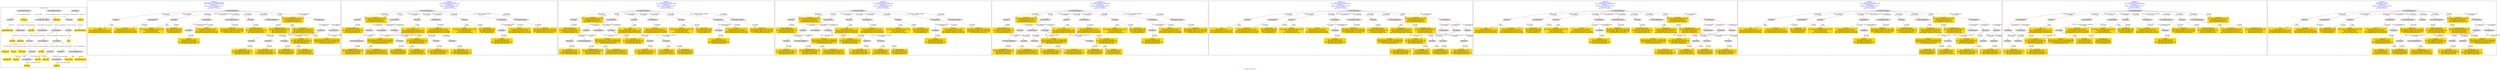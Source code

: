 digraph n0 {
fontcolor="blue"
remincross="true"
label="s04-ima-artworks.xml"
subgraph cluster_0 {
label="1-correct model"
n2[style="filled",color="white",fillcolor="lightgray",label="E38_Image1"];
n3[shape="plaintext",style="filled",fillcolor="gold",label="imageURL"];
n4[style="filled",color="white",fillcolor="lightgray",label="E69_Death1"];
n5[shape="plaintext",style="filled",fillcolor="gold",label="Death_URI"];
n6[style="filled",color="white",fillcolor="lightgray",label="E52_Time-Span1"];
n7[shape="plaintext",style="filled",fillcolor="gold",label="birthDate"];
n8[style="filled",color="white",fillcolor="lightgray",label="E82_Actor_Appellation1"];
n9[shape="plaintext",style="filled",fillcolor="gold",label="artistFirstLast"];
n10[style="filled",color="white",fillcolor="lightgray",label="E55_Type1"];
n11[shape="plaintext",style="filled",fillcolor="gold",label="materialsURI"];
n12[style="filled",color="white",fillcolor="lightgray",label="E74_Group1"];
n13[shape="plaintext",style="filled",fillcolor="gold",label="nationalityURI"];
n14[style="filled",color="white",fillcolor="lightgray",label="E35_Title1"];
n15[shape="plaintext",style="filled",fillcolor="gold",label="title"];
n16[style="filled",color="white",fillcolor="lightgray",label="E8_Acquisition1"];
n17[shape="plaintext",style="filled",fillcolor="gold",label="creditLine"];
n18[style="filled",color="white",fillcolor="lightgray",label="E55_Type3"];
n19[shape="plaintext",style="filled",fillcolor="gold",label="galleryLabelTypeURI"];
n20[style="filled",color="white",fillcolor="lightgray",label="E22_Man-Made_Object1"];
n21[shape="plaintext",style="filled",fillcolor="gold",label="sourceURL"];
n22[shape="plaintext",style="filled",fillcolor="gold",label="materials"];
n23[shape="plaintext",style="filled",fillcolor="gold",label="artistAppellationURI"];
n24[style="filled",color="white",fillcolor="lightgray",label="E33_Linguistic_Object2"];
n25[shape="plaintext",style="filled",fillcolor="gold",label="galleryLabel"];
n26[style="filled",color="white",fillcolor="lightgray",label="E52_Time-Span2"];
n27[shape="plaintext",style="filled",fillcolor="gold",label="deathDate"];
n28[shape="plaintext",style="filled",fillcolor="gold",label="nationality"];
n29[style="filled",color="white",fillcolor="lightgray",label="E52_Time-Span3"];
n30[shape="plaintext",style="filled",fillcolor="gold",label="creationDate"];
n31[style="filled",color="white",fillcolor="lightgray",label="E21_Person1"];
n32[shape="plaintext",style="filled",fillcolor="gold",label="artistURI"];
n33[style="filled",color="white",fillcolor="lightgray",label="E67_Birth1"];
n34[shape="plaintext",style="filled",fillcolor="gold",label="Birth_URI"];
n35[style="filled",color="white",fillcolor="lightgray",label="E54_Dimension1"];
n36[shape="plaintext",style="filled",fillcolor="gold",label="dimensions"];
n37[style="filled",color="white",fillcolor="lightgray",label="E33_Linguistic_Object1"];
n38[shape="plaintext",style="filled",fillcolor="gold",label="provenance"];
n39[style="filled",color="white",fillcolor="lightgray",label="E55_Type2"];
n40[shape="plaintext",style="filled",fillcolor="gold",label="provenanceTypeURI"];
n41[style="filled",color="white",fillcolor="lightgray",label="E12_Production1"];
}
subgraph cluster_1 {
label="candidate 0\nlink coherence:0.03225806451612903\nnode coherence:0.06451612903225806\nconfidence:1.0\nmapping score:0.3842504743833017\ncost:2109.602935\n-precision:0.57-recall:0.44"
n43[style="filled",color="white",fillcolor="lightgray",label="E12_Production1"];
n44[style="filled",color="white",fillcolor="lightgray",label="E21_Person1"];
n45[style="filled",color="white",fillcolor="lightgray",label="E52_Time-Span1"];
n46[style="filled",color="white",fillcolor="lightgray",label="E67_Birth1"];
n47[style="filled",color="white",fillcolor="lightgray",label="E69_Death1"];
n48[style="filled",color="white",fillcolor="lightgray",label="E74_Group1"];
n49[style="filled",color="white",fillcolor="lightgray",label="E22_Man-Made_Object1"];
n50[style="filled",color="white",fillcolor="lightgray",label="E35_Title1"];
n51[style="filled",color="white",fillcolor="lightgray",label="E54_Dimension1"];
n52[style="filled",color="white",fillcolor="lightgray",label="E55_Type1"];
n53[style="filled",color="white",fillcolor="lightgray",label="E8_Acquisition1"];
n54[style="filled",color="white",fillcolor="lightgray",label="E33_Linguistic_Object1"];
n55[style="filled",color="white",fillcolor="lightgray",label="E55_Type2"];
n56[style="filled",color="white",fillcolor="lightgray",label="E82_Actor_Appellation2"];
n57[style="filled",color="white",fillcolor="lightgray",label="E38_Image1"];
n58[shape="plaintext",style="filled",fillcolor="gold",label="nationalityURI\n[E74_Group,classLink,0.71]\n[E55_Type,classLink,0.169]\n[E57_Material,classLink,0.081]\n[E74_Group,label,0.039]"];
n59[shape="plaintext",style="filled",fillcolor="gold",label="artistAppellationURI\n[E82_Actor_Appellation,classLink,0.729]\n[E21_Person,classLink,0.195]\n[E67_Birth,classLink,0.047]\n[E69_Death,classLink,0.029]"];
n60[shape="plaintext",style="filled",fillcolor="gold",label="title\n[E35_Title,label,0.413]\n[E22_Man-Made_Object,P3_has_note,0.203]\n[E22_Man-Made_Object,classLink,0.197]\n[E73_Information_Object,P3_has_note,0.187]"];
n61[shape="plaintext",style="filled",fillcolor="gold",label="materials\n[E29_Design_or_Procedure,P3_has_note,0.331]\n[E57_Material,label,0.286]\n[E55_Type,label,0.284]\n[E57_Material,classLink,0.099]"];
n62[shape="plaintext",style="filled",fillcolor="gold",label="Birth_URI\n[E67_Birth,classLink,0.732]\n[E82_Actor_Appellation,classLink,0.107]\n[E21_Person,classLink,0.083]\n[E69_Death,classLink,0.078]"];
n63[shape="plaintext",style="filled",fillcolor="gold",label="birthDate\n[E52_Time-Span,P82a_begin_of_the_begin,0.446]\n[E52_Time-Span,P82_at_some_time_within,0.359]\n[E52_Time-Span,P82b_end_of_the_end,0.15]\n[E52_Time-Span,label,0.045]"];
n64[shape="plaintext",style="filled",fillcolor="gold",label="artistURI\n[E67_Birth,classLink,0.326]\n[E82_Actor_Appellation,classLink,0.269]\n[E69_Death,classLink,0.207]\n[E21_Person,classLink,0.199]"];
n65[shape="plaintext",style="filled",fillcolor="gold",label="artistFirstLast\n[E82_Actor_Appellation,label,0.637]\n[E22_Man-Made_Object,classLink,0.136]\n[E8_Acquisition,P3_has_note,0.131]\n[E33_Linguistic_Object,P3_has_note,0.096]"];
n66[shape="plaintext",style="filled",fillcolor="gold",label="galleryLabel\n[E73_Information_Object,P3_has_note,0.327]\n[E33_Linguistic_Object,P3_has_note,0.299]\n[E22_Man-Made_Object,P3_has_note,0.273]\n[E21_Person,P3_has_note,0.101]"];
n67[shape="plaintext",style="filled",fillcolor="gold",label="materialsURI\n[E57_Material,classLink,0.429]\n[E55_Type,classLink,0.405]\n[E74_Group,classLink,0.14]\n[E55_Type,label,0.026]"];
n68[shape="plaintext",style="filled",fillcolor="gold",label="galleryLabelTypeURI\n[E55_Type,classLink,0.604]\n[E33_Linguistic_Object,classLink,0.156]\n[E74_Group,classLink,0.124]\n[E57_Material,classLink,0.116]"];
n69[shape="plaintext",style="filled",fillcolor="gold",label="creditLine\n[E8_Acquisition,P3_has_note,0.423]\n[E30_Right,P3_has_note,0.403]\n[E33_Linguistic_Object,P3_has_note,0.09]\n[E22_Man-Made_Object,P3_has_note,0.084]"];
n70[shape="plaintext",style="filled",fillcolor="gold",label="imageURL\n[E38_Image,classLink,0.865]\n[E53_Place,classLink,0.048]\n[E22_Man-Made_Object,classLink,0.044]\n[E67_Birth,classLink,0.043]"];
n71[shape="plaintext",style="filled",fillcolor="gold",label="nationality\n[E74_Group,label,0.522]\n[E74_Group,classLink,0.36]\n[E55_Type,label,0.063]\n[E21_Person,P3_has_note,0.054]"];
n72[shape="plaintext",style="filled",fillcolor="gold",label="sourceURL\n[E22_Man-Made_Object,classLink,0.403]\n[E38_Image,classLink,0.257]\n[E78_Collection,classLink,0.193]\n[E8_Acquisition,P3_has_note,0.147]"];
n73[shape="plaintext",style="filled",fillcolor="gold",label="Death_URI\n[E69_Death,classLink,0.628]\n[E67_Birth,classLink,0.152]\n[E82_Actor_Appellation,classLink,0.125]\n[E21_Person,classLink,0.095]"];
n74[shape="plaintext",style="filled",fillcolor="gold",label="dimensions\n[E54_Dimension,P3_has_note,0.711]\n[E34_Inscription,P3_has_note,0.109]\n[E22_Man-Made_Object,P3_has_note,0.099]\n[E73_Information_Object,P3_has_note,0.081]"];
}
subgraph cluster_2 {
label="candidate 1\nlink coherence:0.03125\nnode coherence:0.06451612903225806\nconfidence:1.0\nmapping score:0.3842504743833017\ncost:2110.565836\n-precision:0.53-recall:0.44"
n76[style="filled",color="white",fillcolor="lightgray",label="E12_Production1"];
n77[style="filled",color="white",fillcolor="lightgray",label="E21_Person1"];
n78[style="filled",color="white",fillcolor="lightgray",label="E39_Actor1"];
n79[style="filled",color="white",fillcolor="lightgray",label="E52_Time-Span1"];
n80[style="filled",color="white",fillcolor="lightgray",label="E67_Birth1"];
n81[style="filled",color="white",fillcolor="lightgray",label="E69_Death1"];
n82[style="filled",color="white",fillcolor="lightgray",label="E74_Group1"];
n83[style="filled",color="white",fillcolor="lightgray",label="E22_Man-Made_Object1"];
n84[style="filled",color="white",fillcolor="lightgray",label="E35_Title1"];
n85[style="filled",color="white",fillcolor="lightgray",label="E54_Dimension1"];
n86[style="filled",color="white",fillcolor="lightgray",label="E55_Type1"];
n87[style="filled",color="white",fillcolor="lightgray",label="E8_Acquisition1"];
n88[style="filled",color="white",fillcolor="lightgray",label="E33_Linguistic_Object1"];
n89[style="filled",color="white",fillcolor="lightgray",label="E55_Type2"];
n90[style="filled",color="white",fillcolor="lightgray",label="E82_Actor_Appellation2"];
n91[style="filled",color="white",fillcolor="lightgray",label="E38_Image1"];
n92[shape="plaintext",style="filled",fillcolor="gold",label="nationalityURI\n[E74_Group,classLink,0.71]\n[E55_Type,classLink,0.169]\n[E57_Material,classLink,0.081]\n[E74_Group,label,0.039]"];
n93[shape="plaintext",style="filled",fillcolor="gold",label="artistAppellationURI\n[E82_Actor_Appellation,classLink,0.729]\n[E21_Person,classLink,0.195]\n[E67_Birth,classLink,0.047]\n[E69_Death,classLink,0.029]"];
n94[shape="plaintext",style="filled",fillcolor="gold",label="title\n[E35_Title,label,0.413]\n[E22_Man-Made_Object,P3_has_note,0.203]\n[E22_Man-Made_Object,classLink,0.197]\n[E73_Information_Object,P3_has_note,0.187]"];
n95[shape="plaintext",style="filled",fillcolor="gold",label="materials\n[E29_Design_or_Procedure,P3_has_note,0.331]\n[E57_Material,label,0.286]\n[E55_Type,label,0.284]\n[E57_Material,classLink,0.099]"];
n96[shape="plaintext",style="filled",fillcolor="gold",label="Birth_URI\n[E67_Birth,classLink,0.732]\n[E82_Actor_Appellation,classLink,0.107]\n[E21_Person,classLink,0.083]\n[E69_Death,classLink,0.078]"];
n97[shape="plaintext",style="filled",fillcolor="gold",label="birthDate\n[E52_Time-Span,P82a_begin_of_the_begin,0.446]\n[E52_Time-Span,P82_at_some_time_within,0.359]\n[E52_Time-Span,P82b_end_of_the_end,0.15]\n[E52_Time-Span,label,0.045]"];
n98[shape="plaintext",style="filled",fillcolor="gold",label="artistURI\n[E67_Birth,classLink,0.326]\n[E82_Actor_Appellation,classLink,0.269]\n[E69_Death,classLink,0.207]\n[E21_Person,classLink,0.199]"];
n99[shape="plaintext",style="filled",fillcolor="gold",label="artistFirstLast\n[E82_Actor_Appellation,label,0.637]\n[E22_Man-Made_Object,classLink,0.136]\n[E8_Acquisition,P3_has_note,0.131]\n[E33_Linguistic_Object,P3_has_note,0.096]"];
n100[shape="plaintext",style="filled",fillcolor="gold",label="galleryLabel\n[E73_Information_Object,P3_has_note,0.327]\n[E33_Linguistic_Object,P3_has_note,0.299]\n[E22_Man-Made_Object,P3_has_note,0.273]\n[E21_Person,P3_has_note,0.101]"];
n101[shape="plaintext",style="filled",fillcolor="gold",label="materialsURI\n[E57_Material,classLink,0.429]\n[E55_Type,classLink,0.405]\n[E74_Group,classLink,0.14]\n[E55_Type,label,0.026]"];
n102[shape="plaintext",style="filled",fillcolor="gold",label="galleryLabelTypeURI\n[E55_Type,classLink,0.604]\n[E33_Linguistic_Object,classLink,0.156]\n[E74_Group,classLink,0.124]\n[E57_Material,classLink,0.116]"];
n103[shape="plaintext",style="filled",fillcolor="gold",label="creditLine\n[E8_Acquisition,P3_has_note,0.423]\n[E30_Right,P3_has_note,0.403]\n[E33_Linguistic_Object,P3_has_note,0.09]\n[E22_Man-Made_Object,P3_has_note,0.084]"];
n104[shape="plaintext",style="filled",fillcolor="gold",label="imageURL\n[E38_Image,classLink,0.865]\n[E53_Place,classLink,0.048]\n[E22_Man-Made_Object,classLink,0.044]\n[E67_Birth,classLink,0.043]"];
n105[shape="plaintext",style="filled",fillcolor="gold",label="nationality\n[E74_Group,label,0.522]\n[E74_Group,classLink,0.36]\n[E55_Type,label,0.063]\n[E21_Person,P3_has_note,0.054]"];
n106[shape="plaintext",style="filled",fillcolor="gold",label="sourceURL\n[E22_Man-Made_Object,classLink,0.403]\n[E38_Image,classLink,0.257]\n[E78_Collection,classLink,0.193]\n[E8_Acquisition,P3_has_note,0.147]"];
n107[shape="plaintext",style="filled",fillcolor="gold",label="Death_URI\n[E69_Death,classLink,0.628]\n[E67_Birth,classLink,0.152]\n[E82_Actor_Appellation,classLink,0.125]\n[E21_Person,classLink,0.095]"];
n108[shape="plaintext",style="filled",fillcolor="gold",label="dimensions\n[E54_Dimension,P3_has_note,0.711]\n[E34_Inscription,P3_has_note,0.109]\n[E22_Man-Made_Object,P3_has_note,0.099]\n[E73_Information_Object,P3_has_note,0.081]"];
}
subgraph cluster_3 {
label="candidate 2\nlink coherence:0.03125\nnode coherence:0.06451612903225806\nconfidence:1.0\nmapping score:0.3842504743833017\ncost:2110.566233\n-precision:0.47-recall:0.39"
n110[style="filled",color="white",fillcolor="lightgray",label="E12_Production1"];
n111[style="filled",color="white",fillcolor="lightgray",label="E21_Person1"];
n112[style="filled",color="white",fillcolor="lightgray",label="E39_Actor1"];
n113[style="filled",color="white",fillcolor="lightgray",label="E52_Time-Span1"];
n114[style="filled",color="white",fillcolor="lightgray",label="E67_Birth1"];
n115[style="filled",color="white",fillcolor="lightgray",label="E74_Group1"];
n116[style="filled",color="white",fillcolor="lightgray",label="E22_Man-Made_Object1"];
n117[style="filled",color="white",fillcolor="lightgray",label="E35_Title1"];
n118[style="filled",color="white",fillcolor="lightgray",label="E54_Dimension1"];
n119[style="filled",color="white",fillcolor="lightgray",label="E55_Type1"];
n120[style="filled",color="white",fillcolor="lightgray",label="E8_Acquisition1"];
n121[style="filled",color="white",fillcolor="lightgray",label="E69_Death1"];
n122[style="filled",color="white",fillcolor="lightgray",label="E33_Linguistic_Object1"];
n123[style="filled",color="white",fillcolor="lightgray",label="E55_Type2"];
n124[style="filled",color="white",fillcolor="lightgray",label="E82_Actor_Appellation2"];
n125[style="filled",color="white",fillcolor="lightgray",label="E38_Image1"];
n126[shape="plaintext",style="filled",fillcolor="gold",label="nationalityURI\n[E74_Group,classLink,0.71]\n[E55_Type,classLink,0.169]\n[E57_Material,classLink,0.081]\n[E74_Group,label,0.039]"];
n127[shape="plaintext",style="filled",fillcolor="gold",label="artistAppellationURI\n[E82_Actor_Appellation,classLink,0.729]\n[E21_Person,classLink,0.195]\n[E67_Birth,classLink,0.047]\n[E69_Death,classLink,0.029]"];
n128[shape="plaintext",style="filled",fillcolor="gold",label="title\n[E35_Title,label,0.413]\n[E22_Man-Made_Object,P3_has_note,0.203]\n[E22_Man-Made_Object,classLink,0.197]\n[E73_Information_Object,P3_has_note,0.187]"];
n129[shape="plaintext",style="filled",fillcolor="gold",label="materials\n[E29_Design_or_Procedure,P3_has_note,0.331]\n[E57_Material,label,0.286]\n[E55_Type,label,0.284]\n[E57_Material,classLink,0.099]"];
n130[shape="plaintext",style="filled",fillcolor="gold",label="Birth_URI\n[E67_Birth,classLink,0.732]\n[E82_Actor_Appellation,classLink,0.107]\n[E21_Person,classLink,0.083]\n[E69_Death,classLink,0.078]"];
n131[shape="plaintext",style="filled",fillcolor="gold",label="birthDate\n[E52_Time-Span,P82a_begin_of_the_begin,0.446]\n[E52_Time-Span,P82_at_some_time_within,0.359]\n[E52_Time-Span,P82b_end_of_the_end,0.15]\n[E52_Time-Span,label,0.045]"];
n132[shape="plaintext",style="filled",fillcolor="gold",label="artistURI\n[E67_Birth,classLink,0.326]\n[E82_Actor_Appellation,classLink,0.269]\n[E69_Death,classLink,0.207]\n[E21_Person,classLink,0.199]"];
n133[shape="plaintext",style="filled",fillcolor="gold",label="artistFirstLast\n[E82_Actor_Appellation,label,0.637]\n[E22_Man-Made_Object,classLink,0.136]\n[E8_Acquisition,P3_has_note,0.131]\n[E33_Linguistic_Object,P3_has_note,0.096]"];
n134[shape="plaintext",style="filled",fillcolor="gold",label="galleryLabel\n[E73_Information_Object,P3_has_note,0.327]\n[E33_Linguistic_Object,P3_has_note,0.299]\n[E22_Man-Made_Object,P3_has_note,0.273]\n[E21_Person,P3_has_note,0.101]"];
n135[shape="plaintext",style="filled",fillcolor="gold",label="materialsURI\n[E57_Material,classLink,0.429]\n[E55_Type,classLink,0.405]\n[E74_Group,classLink,0.14]\n[E55_Type,label,0.026]"];
n136[shape="plaintext",style="filled",fillcolor="gold",label="galleryLabelTypeURI\n[E55_Type,classLink,0.604]\n[E33_Linguistic_Object,classLink,0.156]\n[E74_Group,classLink,0.124]\n[E57_Material,classLink,0.116]"];
n137[shape="plaintext",style="filled",fillcolor="gold",label="creditLine\n[E8_Acquisition,P3_has_note,0.423]\n[E30_Right,P3_has_note,0.403]\n[E33_Linguistic_Object,P3_has_note,0.09]\n[E22_Man-Made_Object,P3_has_note,0.084]"];
n138[shape="plaintext",style="filled",fillcolor="gold",label="imageURL\n[E38_Image,classLink,0.865]\n[E53_Place,classLink,0.048]\n[E22_Man-Made_Object,classLink,0.044]\n[E67_Birth,classLink,0.043]"];
n139[shape="plaintext",style="filled",fillcolor="gold",label="nationality\n[E74_Group,label,0.522]\n[E74_Group,classLink,0.36]\n[E55_Type,label,0.063]\n[E21_Person,P3_has_note,0.054]"];
n140[shape="plaintext",style="filled",fillcolor="gold",label="sourceURL\n[E22_Man-Made_Object,classLink,0.403]\n[E38_Image,classLink,0.257]\n[E78_Collection,classLink,0.193]\n[E8_Acquisition,P3_has_note,0.147]"];
n141[shape="plaintext",style="filled",fillcolor="gold",label="Death_URI\n[E69_Death,classLink,0.628]\n[E67_Birth,classLink,0.152]\n[E82_Actor_Appellation,classLink,0.125]\n[E21_Person,classLink,0.095]"];
n142[shape="plaintext",style="filled",fillcolor="gold",label="dimensions\n[E54_Dimension,P3_has_note,0.711]\n[E34_Inscription,P3_has_note,0.109]\n[E22_Man-Made_Object,P3_has_note,0.099]\n[E73_Information_Object,P3_has_note,0.081]"];
}
subgraph cluster_4 {
label="candidate 3\nlink coherence:0.03125\nnode coherence:0.06451612903225806\nconfidence:1.0\nmapping score:0.3842504743833017\ncost:2110.567939\n-precision:0.47-recall:0.39"
n144[style="filled",color="white",fillcolor="lightgray",label="E12_Production1"];
n145[style="filled",color="white",fillcolor="lightgray",label="E21_Person1"];
n146[style="filled",color="white",fillcolor="lightgray",label="E39_Actor1"];
n147[style="filled",color="white",fillcolor="lightgray",label="E52_Time-Span1"];
n148[style="filled",color="white",fillcolor="lightgray",label="E69_Death1"];
n149[style="filled",color="white",fillcolor="lightgray",label="E74_Group1"];
n150[style="filled",color="white",fillcolor="lightgray",label="E22_Man-Made_Object1"];
n151[style="filled",color="white",fillcolor="lightgray",label="E35_Title1"];
n152[style="filled",color="white",fillcolor="lightgray",label="E54_Dimension1"];
n153[style="filled",color="white",fillcolor="lightgray",label="E55_Type1"];
n154[style="filled",color="white",fillcolor="lightgray",label="E8_Acquisition1"];
n155[style="filled",color="white",fillcolor="lightgray",label="E67_Birth1"];
n156[style="filled",color="white",fillcolor="lightgray",label="E33_Linguistic_Object1"];
n157[style="filled",color="white",fillcolor="lightgray",label="E55_Type2"];
n158[style="filled",color="white",fillcolor="lightgray",label="E82_Actor_Appellation2"];
n159[style="filled",color="white",fillcolor="lightgray",label="E38_Image1"];
n160[shape="plaintext",style="filled",fillcolor="gold",label="nationalityURI\n[E74_Group,classLink,0.71]\n[E55_Type,classLink,0.169]\n[E57_Material,classLink,0.081]\n[E74_Group,label,0.039]"];
n161[shape="plaintext",style="filled",fillcolor="gold",label="artistAppellationURI\n[E82_Actor_Appellation,classLink,0.729]\n[E21_Person,classLink,0.195]\n[E67_Birth,classLink,0.047]\n[E69_Death,classLink,0.029]"];
n162[shape="plaintext",style="filled",fillcolor="gold",label="title\n[E35_Title,label,0.413]\n[E22_Man-Made_Object,P3_has_note,0.203]\n[E22_Man-Made_Object,classLink,0.197]\n[E73_Information_Object,P3_has_note,0.187]"];
n163[shape="plaintext",style="filled",fillcolor="gold",label="materials\n[E29_Design_or_Procedure,P3_has_note,0.331]\n[E57_Material,label,0.286]\n[E55_Type,label,0.284]\n[E57_Material,classLink,0.099]"];
n164[shape="plaintext",style="filled",fillcolor="gold",label="Birth_URI\n[E67_Birth,classLink,0.732]\n[E82_Actor_Appellation,classLink,0.107]\n[E21_Person,classLink,0.083]\n[E69_Death,classLink,0.078]"];
n165[shape="plaintext",style="filled",fillcolor="gold",label="birthDate\n[E52_Time-Span,P82a_begin_of_the_begin,0.446]\n[E52_Time-Span,P82_at_some_time_within,0.359]\n[E52_Time-Span,P82b_end_of_the_end,0.15]\n[E52_Time-Span,label,0.045]"];
n166[shape="plaintext",style="filled",fillcolor="gold",label="artistURI\n[E67_Birth,classLink,0.326]\n[E82_Actor_Appellation,classLink,0.269]\n[E69_Death,classLink,0.207]\n[E21_Person,classLink,0.199]"];
n167[shape="plaintext",style="filled",fillcolor="gold",label="artistFirstLast\n[E82_Actor_Appellation,label,0.637]\n[E22_Man-Made_Object,classLink,0.136]\n[E8_Acquisition,P3_has_note,0.131]\n[E33_Linguistic_Object,P3_has_note,0.096]"];
n168[shape="plaintext",style="filled",fillcolor="gold",label="galleryLabel\n[E73_Information_Object,P3_has_note,0.327]\n[E33_Linguistic_Object,P3_has_note,0.299]\n[E22_Man-Made_Object,P3_has_note,0.273]\n[E21_Person,P3_has_note,0.101]"];
n169[shape="plaintext",style="filled",fillcolor="gold",label="materialsURI\n[E57_Material,classLink,0.429]\n[E55_Type,classLink,0.405]\n[E74_Group,classLink,0.14]\n[E55_Type,label,0.026]"];
n170[shape="plaintext",style="filled",fillcolor="gold",label="galleryLabelTypeURI\n[E55_Type,classLink,0.604]\n[E33_Linguistic_Object,classLink,0.156]\n[E74_Group,classLink,0.124]\n[E57_Material,classLink,0.116]"];
n171[shape="plaintext",style="filled",fillcolor="gold",label="creditLine\n[E8_Acquisition,P3_has_note,0.423]\n[E30_Right,P3_has_note,0.403]\n[E33_Linguistic_Object,P3_has_note,0.09]\n[E22_Man-Made_Object,P3_has_note,0.084]"];
n172[shape="plaintext",style="filled",fillcolor="gold",label="imageURL\n[E38_Image,classLink,0.865]\n[E53_Place,classLink,0.048]\n[E22_Man-Made_Object,classLink,0.044]\n[E67_Birth,classLink,0.043]"];
n173[shape="plaintext",style="filled",fillcolor="gold",label="nationality\n[E74_Group,label,0.522]\n[E74_Group,classLink,0.36]\n[E55_Type,label,0.063]\n[E21_Person,P3_has_note,0.054]"];
n174[shape="plaintext",style="filled",fillcolor="gold",label="sourceURL\n[E22_Man-Made_Object,classLink,0.403]\n[E38_Image,classLink,0.257]\n[E78_Collection,classLink,0.193]\n[E8_Acquisition,P3_has_note,0.147]"];
n175[shape="plaintext",style="filled",fillcolor="gold",label="Death_URI\n[E69_Death,classLink,0.628]\n[E67_Birth,classLink,0.152]\n[E82_Actor_Appellation,classLink,0.125]\n[E21_Person,classLink,0.095]"];
n176[shape="plaintext",style="filled",fillcolor="gold",label="dimensions\n[E54_Dimension,P3_has_note,0.711]\n[E34_Inscription,P3_has_note,0.109]\n[E22_Man-Made_Object,P3_has_note,0.099]\n[E73_Information_Object,P3_has_note,0.081]"];
}
subgraph cluster_5 {
label="candidate 4\nlink coherence:0.03125\nnode coherence:0.06451612903225806\nconfidence:1.0\nmapping score:0.3842504743833017\ncost:2110.568335\n-precision:0.4-recall:0.33"
n178[style="filled",color="white",fillcolor="lightgray",label="E12_Production1"];
n179[style="filled",color="white",fillcolor="lightgray",label="E21_Person1"];
n180[style="filled",color="white",fillcolor="lightgray",label="E39_Actor1"];
n181[style="filled",color="white",fillcolor="lightgray",label="E52_Time-Span1"];
n182[style="filled",color="white",fillcolor="lightgray",label="E74_Group1"];
n183[style="filled",color="white",fillcolor="lightgray",label="E22_Man-Made_Object1"];
n184[style="filled",color="white",fillcolor="lightgray",label="E35_Title1"];
n185[style="filled",color="white",fillcolor="lightgray",label="E54_Dimension1"];
n186[style="filled",color="white",fillcolor="lightgray",label="E55_Type1"];
n187[style="filled",color="white",fillcolor="lightgray",label="E8_Acquisition1"];
n188[style="filled",color="white",fillcolor="lightgray",label="E67_Birth1"];
n189[style="filled",color="white",fillcolor="lightgray",label="E69_Death1"];
n190[style="filled",color="white",fillcolor="lightgray",label="E33_Linguistic_Object1"];
n191[style="filled",color="white",fillcolor="lightgray",label="E55_Type2"];
n192[style="filled",color="white",fillcolor="lightgray",label="E82_Actor_Appellation2"];
n193[style="filled",color="white",fillcolor="lightgray",label="E38_Image1"];
n194[shape="plaintext",style="filled",fillcolor="gold",label="nationalityURI\n[E74_Group,classLink,0.71]\n[E55_Type,classLink,0.169]\n[E57_Material,classLink,0.081]\n[E74_Group,label,0.039]"];
n195[shape="plaintext",style="filled",fillcolor="gold",label="artistAppellationURI\n[E82_Actor_Appellation,classLink,0.729]\n[E21_Person,classLink,0.195]\n[E67_Birth,classLink,0.047]\n[E69_Death,classLink,0.029]"];
n196[shape="plaintext",style="filled",fillcolor="gold",label="title\n[E35_Title,label,0.413]\n[E22_Man-Made_Object,P3_has_note,0.203]\n[E22_Man-Made_Object,classLink,0.197]\n[E73_Information_Object,P3_has_note,0.187]"];
n197[shape="plaintext",style="filled",fillcolor="gold",label="materials\n[E29_Design_or_Procedure,P3_has_note,0.331]\n[E57_Material,label,0.286]\n[E55_Type,label,0.284]\n[E57_Material,classLink,0.099]"];
n198[shape="plaintext",style="filled",fillcolor="gold",label="Birth_URI\n[E67_Birth,classLink,0.732]\n[E82_Actor_Appellation,classLink,0.107]\n[E21_Person,classLink,0.083]\n[E69_Death,classLink,0.078]"];
n199[shape="plaintext",style="filled",fillcolor="gold",label="birthDate\n[E52_Time-Span,P82a_begin_of_the_begin,0.446]\n[E52_Time-Span,P82_at_some_time_within,0.359]\n[E52_Time-Span,P82b_end_of_the_end,0.15]\n[E52_Time-Span,label,0.045]"];
n200[shape="plaintext",style="filled",fillcolor="gold",label="artistURI\n[E67_Birth,classLink,0.326]\n[E82_Actor_Appellation,classLink,0.269]\n[E69_Death,classLink,0.207]\n[E21_Person,classLink,0.199]"];
n201[shape="plaintext",style="filled",fillcolor="gold",label="artistFirstLast\n[E82_Actor_Appellation,label,0.637]\n[E22_Man-Made_Object,classLink,0.136]\n[E8_Acquisition,P3_has_note,0.131]\n[E33_Linguistic_Object,P3_has_note,0.096]"];
n202[shape="plaintext",style="filled",fillcolor="gold",label="galleryLabel\n[E73_Information_Object,P3_has_note,0.327]\n[E33_Linguistic_Object,P3_has_note,0.299]\n[E22_Man-Made_Object,P3_has_note,0.273]\n[E21_Person,P3_has_note,0.101]"];
n203[shape="plaintext",style="filled",fillcolor="gold",label="materialsURI\n[E57_Material,classLink,0.429]\n[E55_Type,classLink,0.405]\n[E74_Group,classLink,0.14]\n[E55_Type,label,0.026]"];
n204[shape="plaintext",style="filled",fillcolor="gold",label="galleryLabelTypeURI\n[E55_Type,classLink,0.604]\n[E33_Linguistic_Object,classLink,0.156]\n[E74_Group,classLink,0.124]\n[E57_Material,classLink,0.116]"];
n205[shape="plaintext",style="filled",fillcolor="gold",label="creditLine\n[E8_Acquisition,P3_has_note,0.423]\n[E30_Right,P3_has_note,0.403]\n[E33_Linguistic_Object,P3_has_note,0.09]\n[E22_Man-Made_Object,P3_has_note,0.084]"];
n206[shape="plaintext",style="filled",fillcolor="gold",label="imageURL\n[E38_Image,classLink,0.865]\n[E53_Place,classLink,0.048]\n[E22_Man-Made_Object,classLink,0.044]\n[E67_Birth,classLink,0.043]"];
n207[shape="plaintext",style="filled",fillcolor="gold",label="nationality\n[E74_Group,label,0.522]\n[E74_Group,classLink,0.36]\n[E55_Type,label,0.063]\n[E21_Person,P3_has_note,0.054]"];
n208[shape="plaintext",style="filled",fillcolor="gold",label="sourceURL\n[E22_Man-Made_Object,classLink,0.403]\n[E38_Image,classLink,0.257]\n[E78_Collection,classLink,0.193]\n[E8_Acquisition,P3_has_note,0.147]"];
n209[shape="plaintext",style="filled",fillcolor="gold",label="Death_URI\n[E69_Death,classLink,0.628]\n[E67_Birth,classLink,0.152]\n[E82_Actor_Appellation,classLink,0.125]\n[E21_Person,classLink,0.095]"];
n210[shape="plaintext",style="filled",fillcolor="gold",label="dimensions\n[E54_Dimension,P3_has_note,0.711]\n[E34_Inscription,P3_has_note,0.109]\n[E22_Man-Made_Object,P3_has_note,0.099]\n[E73_Information_Object,P3_has_note,0.081]"];
}
subgraph cluster_6 {
label="candidate 5\nlink coherence:0.03125\nnode coherence:0.06451612903225806\nconfidence:1.0\nmapping score:0.3842504743833017\ncost:2110.576235\n-precision:0.47-recall:0.39"
n212[style="filled",color="white",fillcolor="lightgray",label="E12_Production1"];
n213[style="filled",color="white",fillcolor="lightgray",label="E21_Person1"];
n214[style="filled",color="white",fillcolor="lightgray",label="E39_Actor1"];
n215[style="filled",color="white",fillcolor="lightgray",label="E52_Time-Span1"];
n216[style="filled",color="white",fillcolor="lightgray",label="E67_Birth1"];
n217[style="filled",color="white",fillcolor="lightgray",label="E74_Group1"];
n218[style="filled",color="white",fillcolor="lightgray",label="E22_Man-Made_Object1"];
n219[style="filled",color="white",fillcolor="lightgray",label="E35_Title1"];
n220[style="filled",color="white",fillcolor="lightgray",label="E54_Dimension1"];
n221[style="filled",color="white",fillcolor="lightgray",label="E55_Type1"];
n222[style="filled",color="white",fillcolor="lightgray",label="E8_Acquisition1"];
n223[style="filled",color="white",fillcolor="lightgray",label="E69_Death1"];
n224[style="filled",color="white",fillcolor="lightgray",label="E33_Linguistic_Object1"];
n225[style="filled",color="white",fillcolor="lightgray",label="E55_Type2"];
n226[style="filled",color="white",fillcolor="lightgray",label="E82_Actor_Appellation2"];
n227[style="filled",color="white",fillcolor="lightgray",label="E38_Image1"];
n228[shape="plaintext",style="filled",fillcolor="gold",label="nationalityURI\n[E74_Group,classLink,0.71]\n[E55_Type,classLink,0.169]\n[E57_Material,classLink,0.081]\n[E74_Group,label,0.039]"];
n229[shape="plaintext",style="filled",fillcolor="gold",label="artistAppellationURI\n[E82_Actor_Appellation,classLink,0.729]\n[E21_Person,classLink,0.195]\n[E67_Birth,classLink,0.047]\n[E69_Death,classLink,0.029]"];
n230[shape="plaintext",style="filled",fillcolor="gold",label="title\n[E35_Title,label,0.413]\n[E22_Man-Made_Object,P3_has_note,0.203]\n[E22_Man-Made_Object,classLink,0.197]\n[E73_Information_Object,P3_has_note,0.187]"];
n231[shape="plaintext",style="filled",fillcolor="gold",label="materials\n[E29_Design_or_Procedure,P3_has_note,0.331]\n[E57_Material,label,0.286]\n[E55_Type,label,0.284]\n[E57_Material,classLink,0.099]"];
n232[shape="plaintext",style="filled",fillcolor="gold",label="Birth_URI\n[E67_Birth,classLink,0.732]\n[E82_Actor_Appellation,classLink,0.107]\n[E21_Person,classLink,0.083]\n[E69_Death,classLink,0.078]"];
n233[shape="plaintext",style="filled",fillcolor="gold",label="birthDate\n[E52_Time-Span,P82a_begin_of_the_begin,0.446]\n[E52_Time-Span,P82_at_some_time_within,0.359]\n[E52_Time-Span,P82b_end_of_the_end,0.15]\n[E52_Time-Span,label,0.045]"];
n234[shape="plaintext",style="filled",fillcolor="gold",label="artistURI\n[E67_Birth,classLink,0.326]\n[E82_Actor_Appellation,classLink,0.269]\n[E69_Death,classLink,0.207]\n[E21_Person,classLink,0.199]"];
n235[shape="plaintext",style="filled",fillcolor="gold",label="artistFirstLast\n[E82_Actor_Appellation,label,0.637]\n[E22_Man-Made_Object,classLink,0.136]\n[E8_Acquisition,P3_has_note,0.131]\n[E33_Linguistic_Object,P3_has_note,0.096]"];
n236[shape="plaintext",style="filled",fillcolor="gold",label="galleryLabel\n[E73_Information_Object,P3_has_note,0.327]\n[E33_Linguistic_Object,P3_has_note,0.299]\n[E22_Man-Made_Object,P3_has_note,0.273]\n[E21_Person,P3_has_note,0.101]"];
n237[shape="plaintext",style="filled",fillcolor="gold",label="materialsURI\n[E57_Material,classLink,0.429]\n[E55_Type,classLink,0.405]\n[E74_Group,classLink,0.14]\n[E55_Type,label,0.026]"];
n238[shape="plaintext",style="filled",fillcolor="gold",label="galleryLabelTypeURI\n[E55_Type,classLink,0.604]\n[E33_Linguistic_Object,classLink,0.156]\n[E74_Group,classLink,0.124]\n[E57_Material,classLink,0.116]"];
n239[shape="plaintext",style="filled",fillcolor="gold",label="creditLine\n[E8_Acquisition,P3_has_note,0.423]\n[E30_Right,P3_has_note,0.403]\n[E33_Linguistic_Object,P3_has_note,0.09]\n[E22_Man-Made_Object,P3_has_note,0.084]"];
n240[shape="plaintext",style="filled",fillcolor="gold",label="imageURL\n[E38_Image,classLink,0.865]\n[E53_Place,classLink,0.048]\n[E22_Man-Made_Object,classLink,0.044]\n[E67_Birth,classLink,0.043]"];
n241[shape="plaintext",style="filled",fillcolor="gold",label="nationality\n[E74_Group,label,0.522]\n[E74_Group,classLink,0.36]\n[E55_Type,label,0.063]\n[E21_Person,P3_has_note,0.054]"];
n242[shape="plaintext",style="filled",fillcolor="gold",label="sourceURL\n[E22_Man-Made_Object,classLink,0.403]\n[E38_Image,classLink,0.257]\n[E78_Collection,classLink,0.193]\n[E8_Acquisition,P3_has_note,0.147]"];
n243[shape="plaintext",style="filled",fillcolor="gold",label="Death_URI\n[E69_Death,classLink,0.628]\n[E67_Birth,classLink,0.152]\n[E82_Actor_Appellation,classLink,0.125]\n[E21_Person,classLink,0.095]"];
n244[shape="plaintext",style="filled",fillcolor="gold",label="dimensions\n[E54_Dimension,P3_has_note,0.711]\n[E34_Inscription,P3_has_note,0.109]\n[E22_Man-Made_Object,P3_has_note,0.099]\n[E73_Information_Object,P3_has_note,0.081]"];
}
subgraph cluster_7 {
label="candidate 6\nlink coherence:0.03125\nnode coherence:0.06451612903225806\nconfidence:1.0\nmapping score:0.3842504743833017\ncost:2110.577941\n-precision:0.47-recall:0.39"
n246[style="filled",color="white",fillcolor="lightgray",label="E12_Production1"];
n247[style="filled",color="white",fillcolor="lightgray",label="E21_Person1"];
n248[style="filled",color="white",fillcolor="lightgray",label="E39_Actor1"];
n249[style="filled",color="white",fillcolor="lightgray",label="E52_Time-Span1"];
n250[style="filled",color="white",fillcolor="lightgray",label="E69_Death1"];
n251[style="filled",color="white",fillcolor="lightgray",label="E74_Group1"];
n252[style="filled",color="white",fillcolor="lightgray",label="E22_Man-Made_Object1"];
n253[style="filled",color="white",fillcolor="lightgray",label="E35_Title1"];
n254[style="filled",color="white",fillcolor="lightgray",label="E54_Dimension1"];
n255[style="filled",color="white",fillcolor="lightgray",label="E55_Type1"];
n256[style="filled",color="white",fillcolor="lightgray",label="E8_Acquisition1"];
n257[style="filled",color="white",fillcolor="lightgray",label="E67_Birth1"];
n258[style="filled",color="white",fillcolor="lightgray",label="E33_Linguistic_Object1"];
n259[style="filled",color="white",fillcolor="lightgray",label="E55_Type2"];
n260[style="filled",color="white",fillcolor="lightgray",label="E82_Actor_Appellation2"];
n261[style="filled",color="white",fillcolor="lightgray",label="E38_Image1"];
n262[shape="plaintext",style="filled",fillcolor="gold",label="nationalityURI\n[E74_Group,classLink,0.71]\n[E55_Type,classLink,0.169]\n[E57_Material,classLink,0.081]\n[E74_Group,label,0.039]"];
n263[shape="plaintext",style="filled",fillcolor="gold",label="artistAppellationURI\n[E82_Actor_Appellation,classLink,0.729]\n[E21_Person,classLink,0.195]\n[E67_Birth,classLink,0.047]\n[E69_Death,classLink,0.029]"];
n264[shape="plaintext",style="filled",fillcolor="gold",label="title\n[E35_Title,label,0.413]\n[E22_Man-Made_Object,P3_has_note,0.203]\n[E22_Man-Made_Object,classLink,0.197]\n[E73_Information_Object,P3_has_note,0.187]"];
n265[shape="plaintext",style="filled",fillcolor="gold",label="materials\n[E29_Design_or_Procedure,P3_has_note,0.331]\n[E57_Material,label,0.286]\n[E55_Type,label,0.284]\n[E57_Material,classLink,0.099]"];
n266[shape="plaintext",style="filled",fillcolor="gold",label="Birth_URI\n[E67_Birth,classLink,0.732]\n[E82_Actor_Appellation,classLink,0.107]\n[E21_Person,classLink,0.083]\n[E69_Death,classLink,0.078]"];
n267[shape="plaintext",style="filled",fillcolor="gold",label="birthDate\n[E52_Time-Span,P82a_begin_of_the_begin,0.446]\n[E52_Time-Span,P82_at_some_time_within,0.359]\n[E52_Time-Span,P82b_end_of_the_end,0.15]\n[E52_Time-Span,label,0.045]"];
n268[shape="plaintext",style="filled",fillcolor="gold",label="artistURI\n[E67_Birth,classLink,0.326]\n[E82_Actor_Appellation,classLink,0.269]\n[E69_Death,classLink,0.207]\n[E21_Person,classLink,0.199]"];
n269[shape="plaintext",style="filled",fillcolor="gold",label="artistFirstLast\n[E82_Actor_Appellation,label,0.637]\n[E22_Man-Made_Object,classLink,0.136]\n[E8_Acquisition,P3_has_note,0.131]\n[E33_Linguistic_Object,P3_has_note,0.096]"];
n270[shape="plaintext",style="filled",fillcolor="gold",label="galleryLabel\n[E73_Information_Object,P3_has_note,0.327]\n[E33_Linguistic_Object,P3_has_note,0.299]\n[E22_Man-Made_Object,P3_has_note,0.273]\n[E21_Person,P3_has_note,0.101]"];
n271[shape="plaintext",style="filled",fillcolor="gold",label="materialsURI\n[E57_Material,classLink,0.429]\n[E55_Type,classLink,0.405]\n[E74_Group,classLink,0.14]\n[E55_Type,label,0.026]"];
n272[shape="plaintext",style="filled",fillcolor="gold",label="galleryLabelTypeURI\n[E55_Type,classLink,0.604]\n[E33_Linguistic_Object,classLink,0.156]\n[E74_Group,classLink,0.124]\n[E57_Material,classLink,0.116]"];
n273[shape="plaintext",style="filled",fillcolor="gold",label="creditLine\n[E8_Acquisition,P3_has_note,0.423]\n[E30_Right,P3_has_note,0.403]\n[E33_Linguistic_Object,P3_has_note,0.09]\n[E22_Man-Made_Object,P3_has_note,0.084]"];
n274[shape="plaintext",style="filled",fillcolor="gold",label="imageURL\n[E38_Image,classLink,0.865]\n[E53_Place,classLink,0.048]\n[E22_Man-Made_Object,classLink,0.044]\n[E67_Birth,classLink,0.043]"];
n275[shape="plaintext",style="filled",fillcolor="gold",label="nationality\n[E74_Group,label,0.522]\n[E74_Group,classLink,0.36]\n[E55_Type,label,0.063]\n[E21_Person,P3_has_note,0.054]"];
n276[shape="plaintext",style="filled",fillcolor="gold",label="sourceURL\n[E22_Man-Made_Object,classLink,0.403]\n[E38_Image,classLink,0.257]\n[E78_Collection,classLink,0.193]\n[E8_Acquisition,P3_has_note,0.147]"];
n277[shape="plaintext",style="filled",fillcolor="gold",label="Death_URI\n[E69_Death,classLink,0.628]\n[E67_Birth,classLink,0.152]\n[E82_Actor_Appellation,classLink,0.125]\n[E21_Person,classLink,0.095]"];
n278[shape="plaintext",style="filled",fillcolor="gold",label="dimensions\n[E54_Dimension,P3_has_note,0.711]\n[E34_Inscription,P3_has_note,0.109]\n[E22_Man-Made_Object,P3_has_note,0.099]\n[E73_Information_Object,P3_has_note,0.081]"];
}
subgraph cluster_8 {
label="candidate 7\nlink coherence:0.03125\nnode coherence:0.06451612903225806\nconfidence:1.0\nmapping score:0.3842504743833017\ncost:2110.578338\n-precision:0.4-recall:0.33"
n280[style="filled",color="white",fillcolor="lightgray",label="E12_Production1"];
n281[style="filled",color="white",fillcolor="lightgray",label="E21_Person1"];
n282[style="filled",color="white",fillcolor="lightgray",label="E39_Actor1"];
n283[style="filled",color="white",fillcolor="lightgray",label="E52_Time-Span1"];
n284[style="filled",color="white",fillcolor="lightgray",label="E74_Group1"];
n285[style="filled",color="white",fillcolor="lightgray",label="E22_Man-Made_Object1"];
n286[style="filled",color="white",fillcolor="lightgray",label="E35_Title1"];
n287[style="filled",color="white",fillcolor="lightgray",label="E54_Dimension1"];
n288[style="filled",color="white",fillcolor="lightgray",label="E55_Type1"];
n289[style="filled",color="white",fillcolor="lightgray",label="E8_Acquisition1"];
n290[style="filled",color="white",fillcolor="lightgray",label="E67_Birth1"];
n291[style="filled",color="white",fillcolor="lightgray",label="E69_Death1"];
n292[style="filled",color="white",fillcolor="lightgray",label="E33_Linguistic_Object1"];
n293[style="filled",color="white",fillcolor="lightgray",label="E55_Type2"];
n294[style="filled",color="white",fillcolor="lightgray",label="E82_Actor_Appellation2"];
n295[style="filled",color="white",fillcolor="lightgray",label="E38_Image1"];
n296[shape="plaintext",style="filled",fillcolor="gold",label="nationalityURI\n[E74_Group,classLink,0.71]\n[E55_Type,classLink,0.169]\n[E57_Material,classLink,0.081]\n[E74_Group,label,0.039]"];
n297[shape="plaintext",style="filled",fillcolor="gold",label="artistAppellationURI\n[E82_Actor_Appellation,classLink,0.729]\n[E21_Person,classLink,0.195]\n[E67_Birth,classLink,0.047]\n[E69_Death,classLink,0.029]"];
n298[shape="plaintext",style="filled",fillcolor="gold",label="title\n[E35_Title,label,0.413]\n[E22_Man-Made_Object,P3_has_note,0.203]\n[E22_Man-Made_Object,classLink,0.197]\n[E73_Information_Object,P3_has_note,0.187]"];
n299[shape="plaintext",style="filled",fillcolor="gold",label="materials\n[E29_Design_or_Procedure,P3_has_note,0.331]\n[E57_Material,label,0.286]\n[E55_Type,label,0.284]\n[E57_Material,classLink,0.099]"];
n300[shape="plaintext",style="filled",fillcolor="gold",label="Birth_URI\n[E67_Birth,classLink,0.732]\n[E82_Actor_Appellation,classLink,0.107]\n[E21_Person,classLink,0.083]\n[E69_Death,classLink,0.078]"];
n301[shape="plaintext",style="filled",fillcolor="gold",label="birthDate\n[E52_Time-Span,P82a_begin_of_the_begin,0.446]\n[E52_Time-Span,P82_at_some_time_within,0.359]\n[E52_Time-Span,P82b_end_of_the_end,0.15]\n[E52_Time-Span,label,0.045]"];
n302[shape="plaintext",style="filled",fillcolor="gold",label="artistURI\n[E67_Birth,classLink,0.326]\n[E82_Actor_Appellation,classLink,0.269]\n[E69_Death,classLink,0.207]\n[E21_Person,classLink,0.199]"];
n303[shape="plaintext",style="filled",fillcolor="gold",label="artistFirstLast\n[E82_Actor_Appellation,label,0.637]\n[E22_Man-Made_Object,classLink,0.136]\n[E8_Acquisition,P3_has_note,0.131]\n[E33_Linguistic_Object,P3_has_note,0.096]"];
n304[shape="plaintext",style="filled",fillcolor="gold",label="galleryLabel\n[E73_Information_Object,P3_has_note,0.327]\n[E33_Linguistic_Object,P3_has_note,0.299]\n[E22_Man-Made_Object,P3_has_note,0.273]\n[E21_Person,P3_has_note,0.101]"];
n305[shape="plaintext",style="filled",fillcolor="gold",label="materialsURI\n[E57_Material,classLink,0.429]\n[E55_Type,classLink,0.405]\n[E74_Group,classLink,0.14]\n[E55_Type,label,0.026]"];
n306[shape="plaintext",style="filled",fillcolor="gold",label="galleryLabelTypeURI\n[E55_Type,classLink,0.604]\n[E33_Linguistic_Object,classLink,0.156]\n[E74_Group,classLink,0.124]\n[E57_Material,classLink,0.116]"];
n307[shape="plaintext",style="filled",fillcolor="gold",label="creditLine\n[E8_Acquisition,P3_has_note,0.423]\n[E30_Right,P3_has_note,0.403]\n[E33_Linguistic_Object,P3_has_note,0.09]\n[E22_Man-Made_Object,P3_has_note,0.084]"];
n308[shape="plaintext",style="filled",fillcolor="gold",label="imageURL\n[E38_Image,classLink,0.865]\n[E53_Place,classLink,0.048]\n[E22_Man-Made_Object,classLink,0.044]\n[E67_Birth,classLink,0.043]"];
n309[shape="plaintext",style="filled",fillcolor="gold",label="nationality\n[E74_Group,label,0.522]\n[E74_Group,classLink,0.36]\n[E55_Type,label,0.063]\n[E21_Person,P3_has_note,0.054]"];
n310[shape="plaintext",style="filled",fillcolor="gold",label="sourceURL\n[E22_Man-Made_Object,classLink,0.403]\n[E38_Image,classLink,0.257]\n[E78_Collection,classLink,0.193]\n[E8_Acquisition,P3_has_note,0.147]"];
n311[shape="plaintext",style="filled",fillcolor="gold",label="Death_URI\n[E69_Death,classLink,0.628]\n[E67_Birth,classLink,0.152]\n[E82_Actor_Appellation,classLink,0.125]\n[E21_Person,classLink,0.095]"];
n312[shape="plaintext",style="filled",fillcolor="gold",label="dimensions\n[E54_Dimension,P3_has_note,0.711]\n[E34_Inscription,P3_has_note,0.109]\n[E22_Man-Made_Object,P3_has_note,0.099]\n[E73_Information_Object,P3_has_note,0.081]"];
}
subgraph cluster_9 {
label="candidate 8\nlink coherence:0.03125\nnode coherence:0.06451612903225806\nconfidence:1.0\nmapping score:0.3842504743833017\ncost:2110.584075\n-precision:0.47-recall:0.39"
n314[style="filled",color="white",fillcolor="lightgray",label="E12_Production1"];
n315[style="filled",color="white",fillcolor="lightgray",label="E21_Person1"];
n316[style="filled",color="white",fillcolor="lightgray",label="E52_Time-Span1"];
n317[style="filled",color="white",fillcolor="lightgray",label="E67_Birth1"];
n318[style="filled",color="white",fillcolor="lightgray",label="E69_Death1"];
n319[style="filled",color="white",fillcolor="lightgray",label="E22_Man-Made_Object1"];
n320[style="filled",color="white",fillcolor="lightgray",label="E35_Title1"];
n321[style="filled",color="white",fillcolor="lightgray",label="E40_Legal_Body1"];
n322[style="filled",color="white",fillcolor="lightgray",label="E54_Dimension1"];
n323[style="filled",color="white",fillcolor="lightgray",label="E55_Type1"];
n324[style="filled",color="white",fillcolor="lightgray",label="E8_Acquisition1"];
n325[style="filled",color="white",fillcolor="lightgray",label="E74_Group1"];
n326[style="filled",color="white",fillcolor="lightgray",label="E33_Linguistic_Object1"];
n327[style="filled",color="white",fillcolor="lightgray",label="E55_Type2"];
n328[style="filled",color="white",fillcolor="lightgray",label="E82_Actor_Appellation2"];
n329[style="filled",color="white",fillcolor="lightgray",label="E38_Image1"];
n330[shape="plaintext",style="filled",fillcolor="gold",label="nationalityURI\n[E74_Group,classLink,0.71]\n[E55_Type,classLink,0.169]\n[E57_Material,classLink,0.081]\n[E74_Group,label,0.039]"];
n331[shape="plaintext",style="filled",fillcolor="gold",label="artistAppellationURI\n[E82_Actor_Appellation,classLink,0.729]\n[E21_Person,classLink,0.195]\n[E67_Birth,classLink,0.047]\n[E69_Death,classLink,0.029]"];
n332[shape="plaintext",style="filled",fillcolor="gold",label="title\n[E35_Title,label,0.413]\n[E22_Man-Made_Object,P3_has_note,0.203]\n[E22_Man-Made_Object,classLink,0.197]\n[E73_Information_Object,P3_has_note,0.187]"];
n333[shape="plaintext",style="filled",fillcolor="gold",label="materials\n[E29_Design_or_Procedure,P3_has_note,0.331]\n[E57_Material,label,0.286]\n[E55_Type,label,0.284]\n[E57_Material,classLink,0.099]"];
n334[shape="plaintext",style="filled",fillcolor="gold",label="Birth_URI\n[E67_Birth,classLink,0.732]\n[E82_Actor_Appellation,classLink,0.107]\n[E21_Person,classLink,0.083]\n[E69_Death,classLink,0.078]"];
n335[shape="plaintext",style="filled",fillcolor="gold",label="birthDate\n[E52_Time-Span,P82a_begin_of_the_begin,0.446]\n[E52_Time-Span,P82_at_some_time_within,0.359]\n[E52_Time-Span,P82b_end_of_the_end,0.15]\n[E52_Time-Span,label,0.045]"];
n336[shape="plaintext",style="filled",fillcolor="gold",label="artistURI\n[E67_Birth,classLink,0.326]\n[E82_Actor_Appellation,classLink,0.269]\n[E69_Death,classLink,0.207]\n[E21_Person,classLink,0.199]"];
n337[shape="plaintext",style="filled",fillcolor="gold",label="artistFirstLast\n[E82_Actor_Appellation,label,0.637]\n[E22_Man-Made_Object,classLink,0.136]\n[E8_Acquisition,P3_has_note,0.131]\n[E33_Linguistic_Object,P3_has_note,0.096]"];
n338[shape="plaintext",style="filled",fillcolor="gold",label="galleryLabel\n[E73_Information_Object,P3_has_note,0.327]\n[E33_Linguistic_Object,P3_has_note,0.299]\n[E22_Man-Made_Object,P3_has_note,0.273]\n[E21_Person,P3_has_note,0.101]"];
n339[shape="plaintext",style="filled",fillcolor="gold",label="materialsURI\n[E57_Material,classLink,0.429]\n[E55_Type,classLink,0.405]\n[E74_Group,classLink,0.14]\n[E55_Type,label,0.026]"];
n340[shape="plaintext",style="filled",fillcolor="gold",label="galleryLabelTypeURI\n[E55_Type,classLink,0.604]\n[E33_Linguistic_Object,classLink,0.156]\n[E74_Group,classLink,0.124]\n[E57_Material,classLink,0.116]"];
n341[shape="plaintext",style="filled",fillcolor="gold",label="creditLine\n[E8_Acquisition,P3_has_note,0.423]\n[E30_Right,P3_has_note,0.403]\n[E33_Linguistic_Object,P3_has_note,0.09]\n[E22_Man-Made_Object,P3_has_note,0.084]"];
n342[shape="plaintext",style="filled",fillcolor="gold",label="imageURL\n[E38_Image,classLink,0.865]\n[E53_Place,classLink,0.048]\n[E22_Man-Made_Object,classLink,0.044]\n[E67_Birth,classLink,0.043]"];
n343[shape="plaintext",style="filled",fillcolor="gold",label="nationality\n[E74_Group,label,0.522]\n[E74_Group,classLink,0.36]\n[E55_Type,label,0.063]\n[E21_Person,P3_has_note,0.054]"];
n344[shape="plaintext",style="filled",fillcolor="gold",label="sourceURL\n[E22_Man-Made_Object,classLink,0.403]\n[E38_Image,classLink,0.257]\n[E78_Collection,classLink,0.193]\n[E8_Acquisition,P3_has_note,0.147]"];
n345[shape="plaintext",style="filled",fillcolor="gold",label="Death_URI\n[E69_Death,classLink,0.628]\n[E67_Birth,classLink,0.152]\n[E82_Actor_Appellation,classLink,0.125]\n[E21_Person,classLink,0.095]"];
n346[shape="plaintext",style="filled",fillcolor="gold",label="dimensions\n[E54_Dimension,P3_has_note,0.711]\n[E34_Inscription,P3_has_note,0.109]\n[E22_Man-Made_Object,P3_has_note,0.099]\n[E73_Information_Object,P3_has_note,0.081]"];
}
subgraph cluster_10 {
label="candidate 9\nlink coherence:0.03125\nnode coherence:0.0625\nconfidence:1.0\nmapping score:0.3737745098039216\ncost:2110.595572\n-precision:0.6-recall:0.5"
n348[style="filled",color="white",fillcolor="lightgray",label="E12_Production1"];
n349[style="filled",color="white",fillcolor="lightgray",label="E21_Person1"];
n350[style="filled",color="white",fillcolor="lightgray",label="E52_Time-Span1"];
n351[style="filled",color="white",fillcolor="lightgray",label="E67_Birth1"];
n352[style="filled",color="white",fillcolor="lightgray",label="E69_Death1"];
n353[style="filled",color="white",fillcolor="lightgray",label="E74_Group1"];
n354[style="filled",color="white",fillcolor="lightgray",label="E82_Actor_Appellation1"];
n355[style="filled",color="white",fillcolor="lightgray",label="E22_Man-Made_Object1"];
n356[style="filled",color="white",fillcolor="lightgray",label="E35_Title1"];
n357[style="filled",color="white",fillcolor="lightgray",label="E54_Dimension1"];
n358[style="filled",color="white",fillcolor="lightgray",label="E55_Type1"];
n359[style="filled",color="white",fillcolor="lightgray",label="E8_Acquisition1"];
n360[style="filled",color="white",fillcolor="lightgray",label="E33_Linguistic_Object1"];
n361[style="filled",color="white",fillcolor="lightgray",label="E55_Type2"];
n362[style="filled",color="white",fillcolor="lightgray",label="E82_Actor_Appellation2"];
n363[style="filled",color="white",fillcolor="lightgray",label="E38_Image1"];
n364[shape="plaintext",style="filled",fillcolor="gold",label="nationalityURI\n[E74_Group,classLink,0.71]\n[E55_Type,classLink,0.169]\n[E57_Material,classLink,0.081]\n[E74_Group,label,0.039]"];
n365[shape="plaintext",style="filled",fillcolor="gold",label="artistAppellationURI\n[E82_Actor_Appellation,classLink,0.729]\n[E21_Person,classLink,0.195]\n[E67_Birth,classLink,0.047]\n[E69_Death,classLink,0.029]"];
n366[shape="plaintext",style="filled",fillcolor="gold",label="title\n[E35_Title,label,0.413]\n[E22_Man-Made_Object,P3_has_note,0.203]\n[E22_Man-Made_Object,classLink,0.197]\n[E73_Information_Object,P3_has_note,0.187]"];
n367[shape="plaintext",style="filled",fillcolor="gold",label="materials\n[E29_Design_or_Procedure,P3_has_note,0.331]\n[E57_Material,label,0.286]\n[E55_Type,label,0.284]\n[E57_Material,classLink,0.099]"];
n368[shape="plaintext",style="filled",fillcolor="gold",label="Birth_URI\n[E67_Birth,classLink,0.732]\n[E82_Actor_Appellation,classLink,0.107]\n[E21_Person,classLink,0.083]\n[E69_Death,classLink,0.078]"];
n369[shape="plaintext",style="filled",fillcolor="gold",label="birthDate\n[E52_Time-Span,P82a_begin_of_the_begin,0.446]\n[E52_Time-Span,P82_at_some_time_within,0.359]\n[E52_Time-Span,P82b_end_of_the_end,0.15]\n[E52_Time-Span,label,0.045]"];
n370[shape="plaintext",style="filled",fillcolor="gold",label="artistURI\n[E67_Birth,classLink,0.326]\n[E82_Actor_Appellation,classLink,0.269]\n[E69_Death,classLink,0.207]\n[E21_Person,classLink,0.199]"];
n371[shape="plaintext",style="filled",fillcolor="gold",label="galleryLabel\n[E73_Information_Object,P3_has_note,0.327]\n[E33_Linguistic_Object,P3_has_note,0.299]\n[E22_Man-Made_Object,P3_has_note,0.273]\n[E21_Person,P3_has_note,0.101]"];
n372[shape="plaintext",style="filled",fillcolor="gold",label="materialsURI\n[E57_Material,classLink,0.429]\n[E55_Type,classLink,0.405]\n[E74_Group,classLink,0.14]\n[E55_Type,label,0.026]"];
n373[shape="plaintext",style="filled",fillcolor="gold",label="galleryLabelTypeURI\n[E55_Type,classLink,0.604]\n[E33_Linguistic_Object,classLink,0.156]\n[E74_Group,classLink,0.124]\n[E57_Material,classLink,0.116]"];
n374[shape="plaintext",style="filled",fillcolor="gold",label="creditLine\n[E8_Acquisition,P3_has_note,0.423]\n[E30_Right,P3_has_note,0.403]\n[E33_Linguistic_Object,P3_has_note,0.09]\n[E22_Man-Made_Object,P3_has_note,0.084]"];
n375[shape="plaintext",style="filled",fillcolor="gold",label="imageURL\n[E38_Image,classLink,0.865]\n[E53_Place,classLink,0.048]\n[E22_Man-Made_Object,classLink,0.044]\n[E67_Birth,classLink,0.043]"];
n376[shape="plaintext",style="filled",fillcolor="gold",label="artistFirstLast\n[E82_Actor_Appellation,label,0.637]\n[E22_Man-Made_Object,classLink,0.136]\n[E8_Acquisition,P3_has_note,0.131]\n[E33_Linguistic_Object,P3_has_note,0.096]"];
n377[shape="plaintext",style="filled",fillcolor="gold",label="nationality\n[E74_Group,label,0.522]\n[E74_Group,classLink,0.36]\n[E55_Type,label,0.063]\n[E21_Person,P3_has_note,0.054]"];
n378[shape="plaintext",style="filled",fillcolor="gold",label="sourceURL\n[E22_Man-Made_Object,classLink,0.403]\n[E38_Image,classLink,0.257]\n[E78_Collection,classLink,0.193]\n[E8_Acquisition,P3_has_note,0.147]"];
n379[shape="plaintext",style="filled",fillcolor="gold",label="Death_URI\n[E69_Death,classLink,0.628]\n[E67_Birth,classLink,0.152]\n[E82_Actor_Appellation,classLink,0.125]\n[E21_Person,classLink,0.095]"];
n380[shape="plaintext",style="filled",fillcolor="gold",label="dimensions\n[E54_Dimension,P3_has_note,0.711]\n[E34_Inscription,P3_has_note,0.109]\n[E22_Man-Made_Object,P3_has_note,0.099]\n[E73_Information_Object,P3_has_note,0.081]"];
}
n2 -> n3[color="brown",fontcolor="black",label="classLink"]
n4 -> n5[color="brown",fontcolor="black",label="classLink"]
n6 -> n7[color="brown",fontcolor="black",label="P82_at_some_time_within"]
n8 -> n9[color="brown",fontcolor="black",label="label"]
n10 -> n11[color="brown",fontcolor="black",label="classLink"]
n12 -> n13[color="brown",fontcolor="black",label="classLink"]
n14 -> n15[color="brown",fontcolor="black",label="label"]
n16 -> n17[color="brown",fontcolor="black",label="P3_has_note"]
n18 -> n19[color="brown",fontcolor="black",label="classLink"]
n20 -> n21[color="brown",fontcolor="black",label="classLink"]
n10 -> n22[color="brown",fontcolor="black",label="label"]
n8 -> n23[color="brown",fontcolor="black",label="classLink"]
n24 -> n25[color="brown",fontcolor="black",label="P3_has_note"]
n26 -> n27[color="brown",fontcolor="black",label="P82_at_some_time_within"]
n12 -> n28[color="brown",fontcolor="black",label="label"]
n29 -> n30[color="brown",fontcolor="black",label="P82_at_some_time_within"]
n31 -> n32[color="brown",fontcolor="black",label="classLink"]
n33 -> n34[color="brown",fontcolor="black",label="classLink"]
n35 -> n36[color="brown",fontcolor="black",label="P3_has_note"]
n37 -> n38[color="brown",fontcolor="black",label="P3_has_note"]
n39 -> n40[color="brown",fontcolor="black",label="classLink"]
n37 -> n39[color="brown",fontcolor="black",label="P2_has_type"]
n4 -> n26[color="brown",fontcolor="black",label="P4_has_time-span"]
n33 -> n6[color="brown",fontcolor="black",label="P4_has_time-span"]
n24 -> n18[color="brown",fontcolor="black",label="P2_has_type"]
n31 -> n8[color="brown",fontcolor="black",label="P131_is_identified_by"]
n31 -> n33[color="brown",fontcolor="black",label="P98i_was_born"]
n31 -> n4[color="brown",fontcolor="black",label="P100i_died_in"]
n20 -> n16[color="brown",fontcolor="black",label="P24i_changed_ownership_through"]
n20 -> n41[color="brown",fontcolor="black",label="P108i_was_produced_by"]
n31 -> n12[color="brown",fontcolor="black",label="P107i_is_current_or_former_member_of"]
n41 -> n10[color="brown",fontcolor="black",label="P32_used_general_technique"]
n20 -> n14[color="brown",fontcolor="black",label="P102_has_title"]
n41 -> n29[color="brown",fontcolor="black",label="P4_has_time-span"]
n41 -> n31[color="brown",fontcolor="black",label="P14_carried_out_by"]
n2 -> n20[color="brown",fontcolor="black",label="P138_represents"]
n24 -> n20[color="brown",fontcolor="black",label="P129_is_about"]
n37 -> n20[color="brown",fontcolor="black",label="P129_is_about"]
n20 -> n35[color="brown",fontcolor="black",label="P43_has_dimension"]
n43 -> n44[color="brown",fontcolor="black",label="P14_carried_out_by\nw=0.973313"]
n43 -> n45[color="brown",fontcolor="black",label="P4_has_time-span\nw=0.976935"]
n44 -> n46[color="brown",fontcolor="black",label="P98i_was_born\nw=0.993786"]
n44 -> n47[color="brown",fontcolor="black",label="P100i_died_in\nw=0.995499"]
n44 -> n48[color="brown",fontcolor="black",label="P107i_is_current_or_former_member_of\nw=0.995691"]
n49 -> n43[color="brown",fontcolor="black",label="P108i_was_produced_by\nw=0.953869"]
n49 -> n50[color="brown",fontcolor="black",label="P102_has_title\nw=0.976935"]
n49 -> n51[color="brown",fontcolor="black",label="P43_has_dimension\nw=0.914539"]
n49 -> n52[color="brown",fontcolor="black",label="P2_has_type\nw=0.804988"]
n49 -> n53[color="brown",fontcolor="black",label="P24i_changed_ownership_through\nw=0.977372"]
n49 -> n54[color="brown",fontcolor="black",label="P62_depicts\nw=100.010002"]
n49 -> n55[color="brown",fontcolor="black",label="P62_depicts\nw=100.010002"]
n49 -> n56[color="brown",fontcolor="black",label="P62_depicts\nw=100.010002"]
n53 -> n57[color="brown",fontcolor="black",label="P16_used_specific_object\nw=100.010002"]
n48 -> n58[color="brown",fontcolor="black",label="classLink\nw=100.0"]
n56 -> n59[color="brown",fontcolor="black",label="classLink\nw=100.0"]
n50 -> n60[color="brown",fontcolor="black",label="label\nw=100.0"]
n52 -> n61[color="brown",fontcolor="black",label="label\nw=100.0"]
n46 -> n62[color="brown",fontcolor="black",label="classLink\nw=100.0"]
n45 -> n63[color="brown",fontcolor="black",label="P82_at_some_time_within\nw=100.0"]
n44 -> n64[color="brown",fontcolor="black",label="classLink\nw=100.0"]
n56 -> n65[color="brown",fontcolor="black",label="label\nw=100.0"]
n54 -> n66[color="brown",fontcolor="black",label="P3_has_note\nw=100.0"]
n52 -> n67[color="brown",fontcolor="black",label="classLink\nw=100.0"]
n55 -> n68[color="brown",fontcolor="black",label="classLink\nw=100.0"]
n53 -> n69[color="brown",fontcolor="black",label="P3_has_note\nw=100.0"]
n57 -> n70[color="brown",fontcolor="black",label="classLink\nw=100.0"]
n48 -> n71[color="brown",fontcolor="black",label="label\nw=100.0"]
n49 -> n72[color="brown",fontcolor="black",label="classLink\nw=100.0"]
n47 -> n73[color="brown",fontcolor="black",label="classLink\nw=100.0"]
n51 -> n74[color="brown",fontcolor="black",label="P3_has_note\nw=100.0"]
n76 -> n77[color="brown",fontcolor="black",label="P14_carried_out_by\nw=0.973313"]
n76 -> n78[color="brown",fontcolor="black",label="P14_carried_out_by\nw=0.972903"]
n76 -> n79[color="brown",fontcolor="black",label="P4_has_time-span\nw=0.976935"]
n77 -> n80[color="brown",fontcolor="black",label="P98i_was_born\nw=0.993786"]
n77 -> n81[color="brown",fontcolor="black",label="P100i_died_in\nw=0.995499"]
n77 -> n82[color="brown",fontcolor="black",label="P107i_is_current_or_former_member_of\nw=0.995691"]
n83 -> n76[color="brown",fontcolor="black",label="P108i_was_produced_by\nw=0.953869"]
n83 -> n84[color="brown",fontcolor="black",label="P102_has_title\nw=0.976935"]
n83 -> n85[color="brown",fontcolor="black",label="P43_has_dimension\nw=0.914539"]
n83 -> n86[color="brown",fontcolor="black",label="P2_has_type\nw=0.804988"]
n83 -> n87[color="brown",fontcolor="black",label="P24i_changed_ownership_through\nw=0.977372"]
n83 -> n88[color="brown",fontcolor="black",label="P62_depicts\nw=100.010002"]
n83 -> n89[color="brown",fontcolor="black",label="P62_depicts\nw=100.010002"]
n78 -> n90[color="brown",fontcolor="black",label="P131_is_identified_by\nw=100.0"]
n87 -> n91[color="brown",fontcolor="black",label="P16_used_specific_object\nw=100.010002"]
n82 -> n92[color="brown",fontcolor="black",label="classLink\nw=100.0"]
n90 -> n93[color="brown",fontcolor="black",label="classLink\nw=100.0"]
n84 -> n94[color="brown",fontcolor="black",label="label\nw=100.0"]
n86 -> n95[color="brown",fontcolor="black",label="label\nw=100.0"]
n80 -> n96[color="brown",fontcolor="black",label="classLink\nw=100.0"]
n79 -> n97[color="brown",fontcolor="black",label="P82_at_some_time_within\nw=100.0"]
n77 -> n98[color="brown",fontcolor="black",label="classLink\nw=100.0"]
n90 -> n99[color="brown",fontcolor="black",label="label\nw=100.0"]
n88 -> n100[color="brown",fontcolor="black",label="P3_has_note\nw=100.0"]
n86 -> n101[color="brown",fontcolor="black",label="classLink\nw=100.0"]
n89 -> n102[color="brown",fontcolor="black",label="classLink\nw=100.0"]
n87 -> n103[color="brown",fontcolor="black",label="P3_has_note\nw=100.0"]
n91 -> n104[color="brown",fontcolor="black",label="classLink\nw=100.0"]
n82 -> n105[color="brown",fontcolor="black",label="label\nw=100.0"]
n83 -> n106[color="brown",fontcolor="black",label="classLink\nw=100.0"]
n81 -> n107[color="brown",fontcolor="black",label="classLink\nw=100.0"]
n85 -> n108[color="brown",fontcolor="black",label="P3_has_note\nw=100.0"]
n110 -> n111[color="brown",fontcolor="black",label="P14_carried_out_by\nw=0.973313"]
n110 -> n112[color="brown",fontcolor="black",label="P14_carried_out_by\nw=0.972903"]
n110 -> n113[color="brown",fontcolor="black",label="P4_has_time-span\nw=0.976935"]
n111 -> n114[color="brown",fontcolor="black",label="P98i_was_born\nw=0.993786"]
n111 -> n115[color="brown",fontcolor="black",label="P107i_is_current_or_former_member_of\nw=0.995691"]
n116 -> n110[color="brown",fontcolor="black",label="P108i_was_produced_by\nw=0.953869"]
n116 -> n117[color="brown",fontcolor="black",label="P102_has_title\nw=0.976935"]
n116 -> n118[color="brown",fontcolor="black",label="P43_has_dimension\nw=0.914539"]
n116 -> n119[color="brown",fontcolor="black",label="P2_has_type\nw=0.804988"]
n116 -> n120[color="brown",fontcolor="black",label="P24i_changed_ownership_through\nw=0.977372"]
n112 -> n121[color="brown",fontcolor="black",label="P100i_died_in\nw=0.995896"]
n116 -> n122[color="brown",fontcolor="black",label="P62_depicts\nw=100.010002"]
n116 -> n123[color="brown",fontcolor="black",label="P62_depicts\nw=100.010002"]
n112 -> n124[color="brown",fontcolor="black",label="P131_is_identified_by\nw=100.0"]
n120 -> n125[color="brown",fontcolor="black",label="P16_used_specific_object\nw=100.010002"]
n115 -> n126[color="brown",fontcolor="black",label="classLink\nw=100.0"]
n124 -> n127[color="brown",fontcolor="black",label="classLink\nw=100.0"]
n117 -> n128[color="brown",fontcolor="black",label="label\nw=100.0"]
n119 -> n129[color="brown",fontcolor="black",label="label\nw=100.0"]
n114 -> n130[color="brown",fontcolor="black",label="classLink\nw=100.0"]
n113 -> n131[color="brown",fontcolor="black",label="P82_at_some_time_within\nw=100.0"]
n111 -> n132[color="brown",fontcolor="black",label="classLink\nw=100.0"]
n124 -> n133[color="brown",fontcolor="black",label="label\nw=100.0"]
n122 -> n134[color="brown",fontcolor="black",label="P3_has_note\nw=100.0"]
n119 -> n135[color="brown",fontcolor="black",label="classLink\nw=100.0"]
n123 -> n136[color="brown",fontcolor="black",label="classLink\nw=100.0"]
n120 -> n137[color="brown",fontcolor="black",label="P3_has_note\nw=100.0"]
n125 -> n138[color="brown",fontcolor="black",label="classLink\nw=100.0"]
n115 -> n139[color="brown",fontcolor="black",label="label\nw=100.0"]
n116 -> n140[color="brown",fontcolor="black",label="classLink\nw=100.0"]
n121 -> n141[color="brown",fontcolor="black",label="classLink\nw=100.0"]
n118 -> n142[color="brown",fontcolor="black",label="P3_has_note\nw=100.0"]
n144 -> n145[color="brown",fontcolor="black",label="P14_carried_out_by\nw=0.973313"]
n144 -> n146[color="brown",fontcolor="black",label="P14_carried_out_by\nw=0.972903"]
n144 -> n147[color="brown",fontcolor="black",label="P4_has_time-span\nw=0.976935"]
n145 -> n148[color="brown",fontcolor="black",label="P100i_died_in\nw=0.995499"]
n145 -> n149[color="brown",fontcolor="black",label="P107i_is_current_or_former_member_of\nw=0.995691"]
n150 -> n144[color="brown",fontcolor="black",label="P108i_was_produced_by\nw=0.953869"]
n150 -> n151[color="brown",fontcolor="black",label="P102_has_title\nw=0.976935"]
n150 -> n152[color="brown",fontcolor="black",label="P43_has_dimension\nw=0.914539"]
n150 -> n153[color="brown",fontcolor="black",label="P2_has_type\nw=0.804988"]
n150 -> n154[color="brown",fontcolor="black",label="P24i_changed_ownership_through\nw=0.977372"]
n146 -> n155[color="brown",fontcolor="black",label="P98i_was_born\nw=0.995889"]
n150 -> n156[color="brown",fontcolor="black",label="P62_depicts\nw=100.010002"]
n150 -> n157[color="brown",fontcolor="black",label="P62_depicts\nw=100.010002"]
n146 -> n158[color="brown",fontcolor="black",label="P131_is_identified_by\nw=100.0"]
n154 -> n159[color="brown",fontcolor="black",label="P16_used_specific_object\nw=100.010002"]
n149 -> n160[color="brown",fontcolor="black",label="classLink\nw=100.0"]
n158 -> n161[color="brown",fontcolor="black",label="classLink\nw=100.0"]
n151 -> n162[color="brown",fontcolor="black",label="label\nw=100.0"]
n153 -> n163[color="brown",fontcolor="black",label="label\nw=100.0"]
n155 -> n164[color="brown",fontcolor="black",label="classLink\nw=100.0"]
n147 -> n165[color="brown",fontcolor="black",label="P82_at_some_time_within\nw=100.0"]
n145 -> n166[color="brown",fontcolor="black",label="classLink\nw=100.0"]
n158 -> n167[color="brown",fontcolor="black",label="label\nw=100.0"]
n156 -> n168[color="brown",fontcolor="black",label="P3_has_note\nw=100.0"]
n153 -> n169[color="brown",fontcolor="black",label="classLink\nw=100.0"]
n157 -> n170[color="brown",fontcolor="black",label="classLink\nw=100.0"]
n154 -> n171[color="brown",fontcolor="black",label="P3_has_note\nw=100.0"]
n159 -> n172[color="brown",fontcolor="black",label="classLink\nw=100.0"]
n149 -> n173[color="brown",fontcolor="black",label="label\nw=100.0"]
n150 -> n174[color="brown",fontcolor="black",label="classLink\nw=100.0"]
n148 -> n175[color="brown",fontcolor="black",label="classLink\nw=100.0"]
n152 -> n176[color="brown",fontcolor="black",label="P3_has_note\nw=100.0"]
n178 -> n179[color="brown",fontcolor="black",label="P14_carried_out_by\nw=0.973313"]
n178 -> n180[color="brown",fontcolor="black",label="P14_carried_out_by\nw=0.972903"]
n178 -> n181[color="brown",fontcolor="black",label="P4_has_time-span\nw=0.976935"]
n179 -> n182[color="brown",fontcolor="black",label="P107i_is_current_or_former_member_of\nw=0.995691"]
n183 -> n178[color="brown",fontcolor="black",label="P108i_was_produced_by\nw=0.953869"]
n183 -> n184[color="brown",fontcolor="black",label="P102_has_title\nw=0.976935"]
n183 -> n185[color="brown",fontcolor="black",label="P43_has_dimension\nw=0.914539"]
n183 -> n186[color="brown",fontcolor="black",label="P2_has_type\nw=0.804988"]
n183 -> n187[color="brown",fontcolor="black",label="P24i_changed_ownership_through\nw=0.977372"]
n180 -> n188[color="brown",fontcolor="black",label="P98i_was_born\nw=0.995889"]
n180 -> n189[color="brown",fontcolor="black",label="P100i_died_in\nw=0.995896"]
n183 -> n190[color="brown",fontcolor="black",label="P62_depicts\nw=100.010002"]
n183 -> n191[color="brown",fontcolor="black",label="P62_depicts\nw=100.010002"]
n180 -> n192[color="brown",fontcolor="black",label="P131_is_identified_by\nw=100.0"]
n187 -> n193[color="brown",fontcolor="black",label="P16_used_specific_object\nw=100.010002"]
n182 -> n194[color="brown",fontcolor="black",label="classLink\nw=100.0"]
n192 -> n195[color="brown",fontcolor="black",label="classLink\nw=100.0"]
n184 -> n196[color="brown",fontcolor="black",label="label\nw=100.0"]
n186 -> n197[color="brown",fontcolor="black",label="label\nw=100.0"]
n188 -> n198[color="brown",fontcolor="black",label="classLink\nw=100.0"]
n181 -> n199[color="brown",fontcolor="black",label="P82_at_some_time_within\nw=100.0"]
n179 -> n200[color="brown",fontcolor="black",label="classLink\nw=100.0"]
n192 -> n201[color="brown",fontcolor="black",label="label\nw=100.0"]
n190 -> n202[color="brown",fontcolor="black",label="P3_has_note\nw=100.0"]
n186 -> n203[color="brown",fontcolor="black",label="classLink\nw=100.0"]
n191 -> n204[color="brown",fontcolor="black",label="classLink\nw=100.0"]
n187 -> n205[color="brown",fontcolor="black",label="P3_has_note\nw=100.0"]
n193 -> n206[color="brown",fontcolor="black",label="classLink\nw=100.0"]
n182 -> n207[color="brown",fontcolor="black",label="label\nw=100.0"]
n183 -> n208[color="brown",fontcolor="black",label="classLink\nw=100.0"]
n189 -> n209[color="brown",fontcolor="black",label="classLink\nw=100.0"]
n185 -> n210[color="brown",fontcolor="black",label="P3_has_note\nw=100.0"]
n212 -> n213[color="brown",fontcolor="black",label="P14_carried_out_by\nw=0.973313"]
n212 -> n214[color="brown",fontcolor="black",label="P14_carried_out_by\nw=0.972903"]
n212 -> n215[color="brown",fontcolor="black",label="P4_has_time-span\nw=0.976935"]
n213 -> n216[color="brown",fontcolor="black",label="P98i_was_born\nw=0.993786"]
n213 -> n217[color="brown",fontcolor="black",label="P107i_is_current_or_former_member_of\nw=0.995691"]
n218 -> n212[color="brown",fontcolor="black",label="P108i_was_produced_by\nw=0.953869"]
n218 -> n219[color="brown",fontcolor="black",label="P102_has_title\nw=0.976935"]
n218 -> n220[color="brown",fontcolor="black",label="P43_has_dimension\nw=0.914539"]
n218 -> n221[color="brown",fontcolor="black",label="P2_has_type\nw=0.804988"]
n218 -> n222[color="brown",fontcolor="black",label="P24i_changed_ownership_through\nw=0.977372"]
n214 -> n223[color="brown",fontcolor="black",label="P100i_died_in\nw=0.995896"]
n218 -> n224[color="brown",fontcolor="black",label="P62_depicts\nw=100.010002"]
n218 -> n225[color="brown",fontcolor="black",label="P62_depicts\nw=100.010002"]
n218 -> n226[color="brown",fontcolor="black",label="P62_depicts\nw=100.010002"]
n222 -> n227[color="brown",fontcolor="black",label="P16_used_specific_object\nw=100.010002"]
n217 -> n228[color="brown",fontcolor="black",label="classLink\nw=100.0"]
n226 -> n229[color="brown",fontcolor="black",label="classLink\nw=100.0"]
n219 -> n230[color="brown",fontcolor="black",label="label\nw=100.0"]
n221 -> n231[color="brown",fontcolor="black",label="label\nw=100.0"]
n216 -> n232[color="brown",fontcolor="black",label="classLink\nw=100.0"]
n215 -> n233[color="brown",fontcolor="black",label="P82_at_some_time_within\nw=100.0"]
n213 -> n234[color="brown",fontcolor="black",label="classLink\nw=100.0"]
n226 -> n235[color="brown",fontcolor="black",label="label\nw=100.0"]
n224 -> n236[color="brown",fontcolor="black",label="P3_has_note\nw=100.0"]
n221 -> n237[color="brown",fontcolor="black",label="classLink\nw=100.0"]
n225 -> n238[color="brown",fontcolor="black",label="classLink\nw=100.0"]
n222 -> n239[color="brown",fontcolor="black",label="P3_has_note\nw=100.0"]
n227 -> n240[color="brown",fontcolor="black",label="classLink\nw=100.0"]
n217 -> n241[color="brown",fontcolor="black",label="label\nw=100.0"]
n218 -> n242[color="brown",fontcolor="black",label="classLink\nw=100.0"]
n223 -> n243[color="brown",fontcolor="black",label="classLink\nw=100.0"]
n220 -> n244[color="brown",fontcolor="black",label="P3_has_note\nw=100.0"]
n246 -> n247[color="brown",fontcolor="black",label="P14_carried_out_by\nw=0.973313"]
n246 -> n248[color="brown",fontcolor="black",label="P14_carried_out_by\nw=0.972903"]
n246 -> n249[color="brown",fontcolor="black",label="P4_has_time-span\nw=0.976935"]
n247 -> n250[color="brown",fontcolor="black",label="P100i_died_in\nw=0.995499"]
n247 -> n251[color="brown",fontcolor="black",label="P107i_is_current_or_former_member_of\nw=0.995691"]
n252 -> n246[color="brown",fontcolor="black",label="P108i_was_produced_by\nw=0.953869"]
n252 -> n253[color="brown",fontcolor="black",label="P102_has_title\nw=0.976935"]
n252 -> n254[color="brown",fontcolor="black",label="P43_has_dimension\nw=0.914539"]
n252 -> n255[color="brown",fontcolor="black",label="P2_has_type\nw=0.804988"]
n252 -> n256[color="brown",fontcolor="black",label="P24i_changed_ownership_through\nw=0.977372"]
n248 -> n257[color="brown",fontcolor="black",label="P98i_was_born\nw=0.995889"]
n252 -> n258[color="brown",fontcolor="black",label="P62_depicts\nw=100.010002"]
n252 -> n259[color="brown",fontcolor="black",label="P62_depicts\nw=100.010002"]
n252 -> n260[color="brown",fontcolor="black",label="P62_depicts\nw=100.010002"]
n256 -> n261[color="brown",fontcolor="black",label="P16_used_specific_object\nw=100.010002"]
n251 -> n262[color="brown",fontcolor="black",label="classLink\nw=100.0"]
n260 -> n263[color="brown",fontcolor="black",label="classLink\nw=100.0"]
n253 -> n264[color="brown",fontcolor="black",label="label\nw=100.0"]
n255 -> n265[color="brown",fontcolor="black",label="label\nw=100.0"]
n257 -> n266[color="brown",fontcolor="black",label="classLink\nw=100.0"]
n249 -> n267[color="brown",fontcolor="black",label="P82_at_some_time_within\nw=100.0"]
n247 -> n268[color="brown",fontcolor="black",label="classLink\nw=100.0"]
n260 -> n269[color="brown",fontcolor="black",label="label\nw=100.0"]
n258 -> n270[color="brown",fontcolor="black",label="P3_has_note\nw=100.0"]
n255 -> n271[color="brown",fontcolor="black",label="classLink\nw=100.0"]
n259 -> n272[color="brown",fontcolor="black",label="classLink\nw=100.0"]
n256 -> n273[color="brown",fontcolor="black",label="P3_has_note\nw=100.0"]
n261 -> n274[color="brown",fontcolor="black",label="classLink\nw=100.0"]
n251 -> n275[color="brown",fontcolor="black",label="label\nw=100.0"]
n252 -> n276[color="brown",fontcolor="black",label="classLink\nw=100.0"]
n250 -> n277[color="brown",fontcolor="black",label="classLink\nw=100.0"]
n254 -> n278[color="brown",fontcolor="black",label="P3_has_note\nw=100.0"]
n280 -> n281[color="brown",fontcolor="black",label="P14_carried_out_by\nw=0.973313"]
n280 -> n282[color="brown",fontcolor="black",label="P14_carried_out_by\nw=0.972903"]
n280 -> n283[color="brown",fontcolor="black",label="P4_has_time-span\nw=0.976935"]
n281 -> n284[color="brown",fontcolor="black",label="P107i_is_current_or_former_member_of\nw=0.995691"]
n285 -> n280[color="brown",fontcolor="black",label="P108i_was_produced_by\nw=0.953869"]
n285 -> n286[color="brown",fontcolor="black",label="P102_has_title\nw=0.976935"]
n285 -> n287[color="brown",fontcolor="black",label="P43_has_dimension\nw=0.914539"]
n285 -> n288[color="brown",fontcolor="black",label="P2_has_type\nw=0.804988"]
n285 -> n289[color="brown",fontcolor="black",label="P24i_changed_ownership_through\nw=0.977372"]
n282 -> n290[color="brown",fontcolor="black",label="P98i_was_born\nw=0.995889"]
n282 -> n291[color="brown",fontcolor="black",label="P100i_died_in\nw=0.995896"]
n285 -> n292[color="brown",fontcolor="black",label="P62_depicts\nw=100.010002"]
n285 -> n293[color="brown",fontcolor="black",label="P62_depicts\nw=100.010002"]
n285 -> n294[color="brown",fontcolor="black",label="P62_depicts\nw=100.010002"]
n289 -> n295[color="brown",fontcolor="black",label="P16_used_specific_object\nw=100.010002"]
n284 -> n296[color="brown",fontcolor="black",label="classLink\nw=100.0"]
n294 -> n297[color="brown",fontcolor="black",label="classLink\nw=100.0"]
n286 -> n298[color="brown",fontcolor="black",label="label\nw=100.0"]
n288 -> n299[color="brown",fontcolor="black",label="label\nw=100.0"]
n290 -> n300[color="brown",fontcolor="black",label="classLink\nw=100.0"]
n283 -> n301[color="brown",fontcolor="black",label="P82_at_some_time_within\nw=100.0"]
n281 -> n302[color="brown",fontcolor="black",label="classLink\nw=100.0"]
n294 -> n303[color="brown",fontcolor="black",label="label\nw=100.0"]
n292 -> n304[color="brown",fontcolor="black",label="P3_has_note\nw=100.0"]
n288 -> n305[color="brown",fontcolor="black",label="classLink\nw=100.0"]
n293 -> n306[color="brown",fontcolor="black",label="classLink\nw=100.0"]
n289 -> n307[color="brown",fontcolor="black",label="P3_has_note\nw=100.0"]
n295 -> n308[color="brown",fontcolor="black",label="classLink\nw=100.0"]
n284 -> n309[color="brown",fontcolor="black",label="label\nw=100.0"]
n285 -> n310[color="brown",fontcolor="black",label="classLink\nw=100.0"]
n291 -> n311[color="brown",fontcolor="black",label="classLink\nw=100.0"]
n287 -> n312[color="brown",fontcolor="black",label="P3_has_note\nw=100.0"]
n314 -> n315[color="brown",fontcolor="black",label="P14_carried_out_by\nw=0.973313"]
n314 -> n316[color="brown",fontcolor="black",label="P4_has_time-span\nw=0.976935"]
n315 -> n317[color="brown",fontcolor="black",label="P98i_was_born\nw=0.993786"]
n315 -> n318[color="brown",fontcolor="black",label="P100i_died_in\nw=0.995499"]
n319 -> n314[color="brown",fontcolor="black",label="P108i_was_produced_by\nw=0.953869"]
n319 -> n320[color="brown",fontcolor="black",label="P102_has_title\nw=0.976935"]
n319 -> n321[color="brown",fontcolor="black",label="P52_has_current_owner\nw=0.976935"]
n319 -> n322[color="brown",fontcolor="black",label="P43_has_dimension\nw=0.914539"]
n319 -> n323[color="brown",fontcolor="black",label="P2_has_type\nw=0.804988"]
n319 -> n324[color="brown",fontcolor="black",label="P24i_changed_ownership_through\nw=0.977372"]
n321 -> n325[color="brown",fontcolor="black",label="P107i_is_current_or_former_member_of\nw=0.999896"]
n319 -> n326[color="brown",fontcolor="black",label="P62_depicts\nw=100.010002"]
n319 -> n327[color="brown",fontcolor="black",label="P62_depicts\nw=100.010002"]
n319 -> n328[color="brown",fontcolor="black",label="P62_depicts\nw=100.010002"]
n324 -> n329[color="brown",fontcolor="black",label="P16_used_specific_object\nw=100.010002"]
n325 -> n330[color="brown",fontcolor="black",label="classLink\nw=100.0"]
n328 -> n331[color="brown",fontcolor="black",label="classLink\nw=100.0"]
n320 -> n332[color="brown",fontcolor="black",label="label\nw=100.0"]
n323 -> n333[color="brown",fontcolor="black",label="label\nw=100.0"]
n317 -> n334[color="brown",fontcolor="black",label="classLink\nw=100.0"]
n316 -> n335[color="brown",fontcolor="black",label="P82_at_some_time_within\nw=100.0"]
n315 -> n336[color="brown",fontcolor="black",label="classLink\nw=100.0"]
n328 -> n337[color="brown",fontcolor="black",label="label\nw=100.0"]
n326 -> n338[color="brown",fontcolor="black",label="P3_has_note\nw=100.0"]
n323 -> n339[color="brown",fontcolor="black",label="classLink\nw=100.0"]
n327 -> n340[color="brown",fontcolor="black",label="classLink\nw=100.0"]
n324 -> n341[color="brown",fontcolor="black",label="P3_has_note\nw=100.0"]
n329 -> n342[color="brown",fontcolor="black",label="classLink\nw=100.0"]
n325 -> n343[color="brown",fontcolor="black",label="label\nw=100.0"]
n319 -> n344[color="brown",fontcolor="black",label="classLink\nw=100.0"]
n318 -> n345[color="brown",fontcolor="black",label="classLink\nw=100.0"]
n322 -> n346[color="brown",fontcolor="black",label="P3_has_note\nw=100.0"]
n348 -> n349[color="brown",fontcolor="black",label="P14_carried_out_by\nw=0.973313"]
n348 -> n350[color="brown",fontcolor="black",label="P4_has_time-span\nw=0.976935"]
n349 -> n351[color="brown",fontcolor="black",label="P98i_was_born\nw=0.993786"]
n349 -> n352[color="brown",fontcolor="black",label="P100i_died_in\nw=0.995499"]
n349 -> n353[color="brown",fontcolor="black",label="P107i_is_current_or_former_member_of\nw=0.995691"]
n349 -> n354[color="brown",fontcolor="black",label="P131_is_identified_by\nw=0.992637"]
n355 -> n348[color="brown",fontcolor="black",label="P108i_was_produced_by\nw=0.953869"]
n355 -> n356[color="brown",fontcolor="black",label="P102_has_title\nw=0.976935"]
n355 -> n357[color="brown",fontcolor="black",label="P43_has_dimension\nw=0.914539"]
n355 -> n358[color="brown",fontcolor="black",label="P2_has_type\nw=0.804988"]
n355 -> n359[color="brown",fontcolor="black",label="P24i_changed_ownership_through\nw=0.977372"]
n355 -> n360[color="brown",fontcolor="black",label="P62_depicts\nw=100.010002"]
n355 -> n361[color="brown",fontcolor="black",label="P62_depicts\nw=100.010002"]
n355 -> n362[color="brown",fontcolor="black",label="P62_depicts\nw=100.010002"]
n359 -> n363[color="brown",fontcolor="black",label="P16_used_specific_object\nw=100.010002"]
n353 -> n364[color="brown",fontcolor="black",label="classLink\nw=100.0"]
n362 -> n365[color="brown",fontcolor="black",label="classLink\nw=100.0"]
n356 -> n366[color="brown",fontcolor="black",label="label\nw=100.0"]
n358 -> n367[color="brown",fontcolor="black",label="label\nw=100.0"]
n351 -> n368[color="brown",fontcolor="black",label="classLink\nw=100.0"]
n350 -> n369[color="brown",fontcolor="black",label="P82_at_some_time_within\nw=100.0"]
n349 -> n370[color="brown",fontcolor="black",label="classLink\nw=100.0"]
n360 -> n371[color="brown",fontcolor="black",label="P3_has_note\nw=100.0"]
n358 -> n372[color="brown",fontcolor="black",label="classLink\nw=100.0"]
n361 -> n373[color="brown",fontcolor="black",label="classLink\nw=100.0"]
n359 -> n374[color="brown",fontcolor="black",label="P3_has_note\nw=100.0"]
n363 -> n375[color="brown",fontcolor="black",label="classLink\nw=100.0"]
n354 -> n376[color="brown",fontcolor="black",label="label\nw=100.0"]
n353 -> n377[color="brown",fontcolor="black",label="label\nw=100.0"]
n355 -> n378[color="brown",fontcolor="black",label="classLink\nw=100.0"]
n352 -> n379[color="brown",fontcolor="black",label="classLink\nw=100.0"]
n357 -> n380[color="brown",fontcolor="black",label="P3_has_note\nw=100.0"]
}
